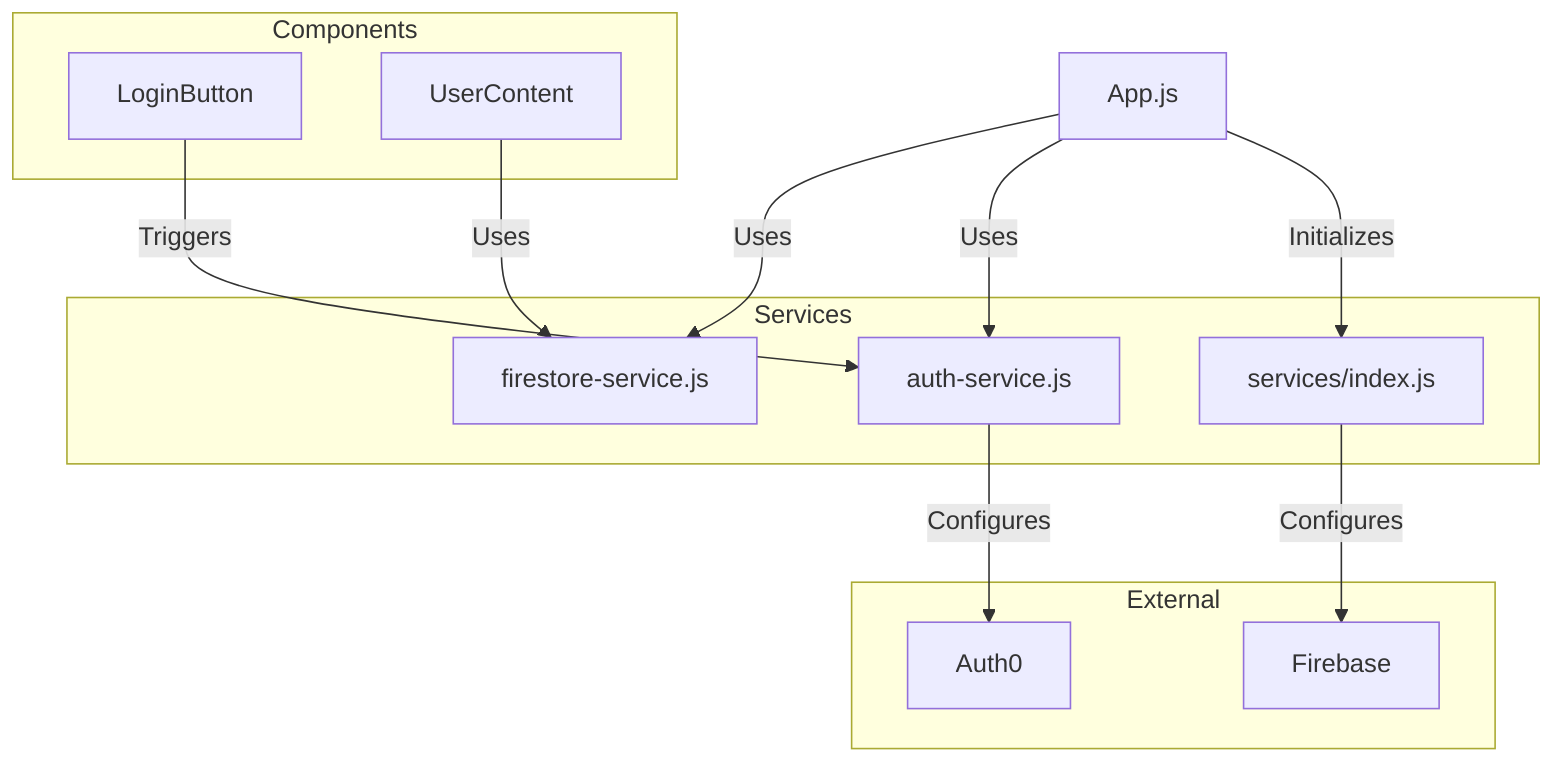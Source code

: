 graph TB
    A[App.js] --> |Initializes| S[services/index.js]
    A --> |Uses| AS[auth-service.js]
    A --> |Uses| FS[firestore-service.js]
    
    S --> |Configures| FB[Firebase]
    AS --> |Configures| Auth0
    
    LB[LoginButton] --> |Triggers| AS
    UC[UserContent] --> |Uses| FS
    
    subgraph Components
        LB
        UC
    end
    
    subgraph Services
        S
        AS
        FS
    end
    
    subgraph External
        FB
        Auth0
    end